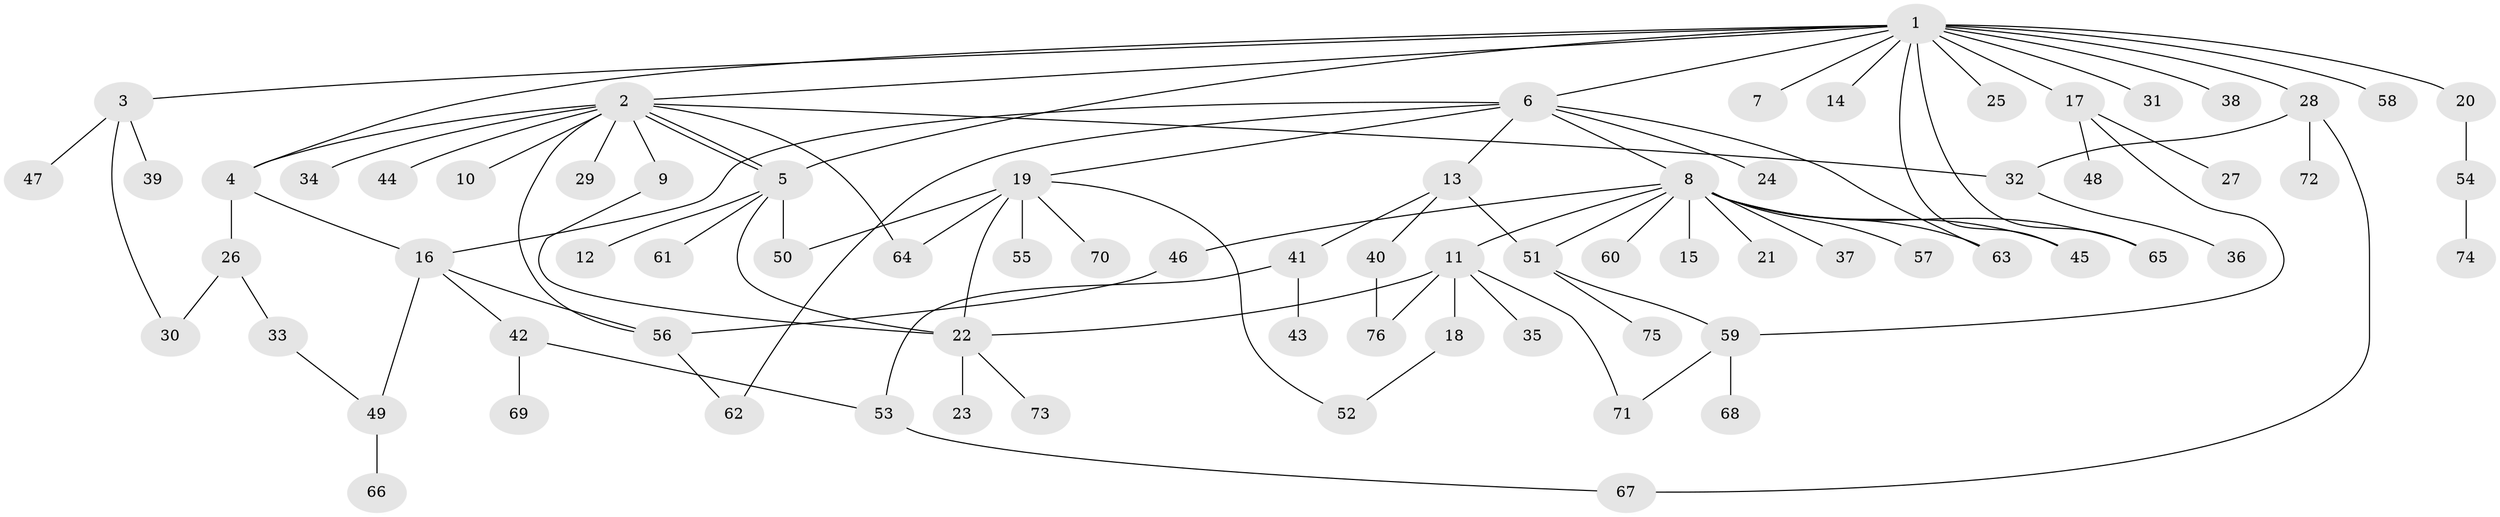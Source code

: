 // coarse degree distribution, {9: 0.041666666666666664, 4: 0.25, 2: 0.25, 8: 0.041666666666666664, 6: 0.041666666666666664, 5: 0.16666666666666666, 3: 0.125, 1: 0.08333333333333333}
// Generated by graph-tools (version 1.1) at 2025/50/03/04/25 22:50:24]
// undirected, 76 vertices, 100 edges
graph export_dot {
  node [color=gray90,style=filled];
  1;
  2;
  3;
  4;
  5;
  6;
  7;
  8;
  9;
  10;
  11;
  12;
  13;
  14;
  15;
  16;
  17;
  18;
  19;
  20;
  21;
  22;
  23;
  24;
  25;
  26;
  27;
  28;
  29;
  30;
  31;
  32;
  33;
  34;
  35;
  36;
  37;
  38;
  39;
  40;
  41;
  42;
  43;
  44;
  45;
  46;
  47;
  48;
  49;
  50;
  51;
  52;
  53;
  54;
  55;
  56;
  57;
  58;
  59;
  60;
  61;
  62;
  63;
  64;
  65;
  66;
  67;
  68;
  69;
  70;
  71;
  72;
  73;
  74;
  75;
  76;
  1 -- 2;
  1 -- 3;
  1 -- 4;
  1 -- 5;
  1 -- 6;
  1 -- 7;
  1 -- 14;
  1 -- 17;
  1 -- 20;
  1 -- 25;
  1 -- 28;
  1 -- 31;
  1 -- 38;
  1 -- 45;
  1 -- 58;
  1 -- 65;
  2 -- 4;
  2 -- 5;
  2 -- 5;
  2 -- 9;
  2 -- 10;
  2 -- 29;
  2 -- 32;
  2 -- 34;
  2 -- 44;
  2 -- 56;
  2 -- 64;
  3 -- 30;
  3 -- 39;
  3 -- 47;
  4 -- 16;
  4 -- 26;
  5 -- 12;
  5 -- 22;
  5 -- 50;
  5 -- 61;
  6 -- 8;
  6 -- 13;
  6 -- 16;
  6 -- 19;
  6 -- 24;
  6 -- 62;
  6 -- 63;
  8 -- 11;
  8 -- 15;
  8 -- 21;
  8 -- 37;
  8 -- 45;
  8 -- 46;
  8 -- 51;
  8 -- 57;
  8 -- 60;
  8 -- 63;
  8 -- 65;
  9 -- 22;
  11 -- 18;
  11 -- 22;
  11 -- 35;
  11 -- 71;
  11 -- 76;
  13 -- 40;
  13 -- 41;
  13 -- 51;
  16 -- 42;
  16 -- 49;
  16 -- 56;
  17 -- 27;
  17 -- 48;
  17 -- 59;
  18 -- 52;
  19 -- 22;
  19 -- 50;
  19 -- 52;
  19 -- 55;
  19 -- 64;
  19 -- 70;
  20 -- 54;
  22 -- 23;
  22 -- 73;
  26 -- 30;
  26 -- 33;
  28 -- 32;
  28 -- 67;
  28 -- 72;
  32 -- 36;
  33 -- 49;
  40 -- 76;
  41 -- 43;
  41 -- 53;
  42 -- 53;
  42 -- 69;
  46 -- 56;
  49 -- 66;
  51 -- 59;
  51 -- 75;
  53 -- 67;
  54 -- 74;
  56 -- 62;
  59 -- 68;
  59 -- 71;
}
